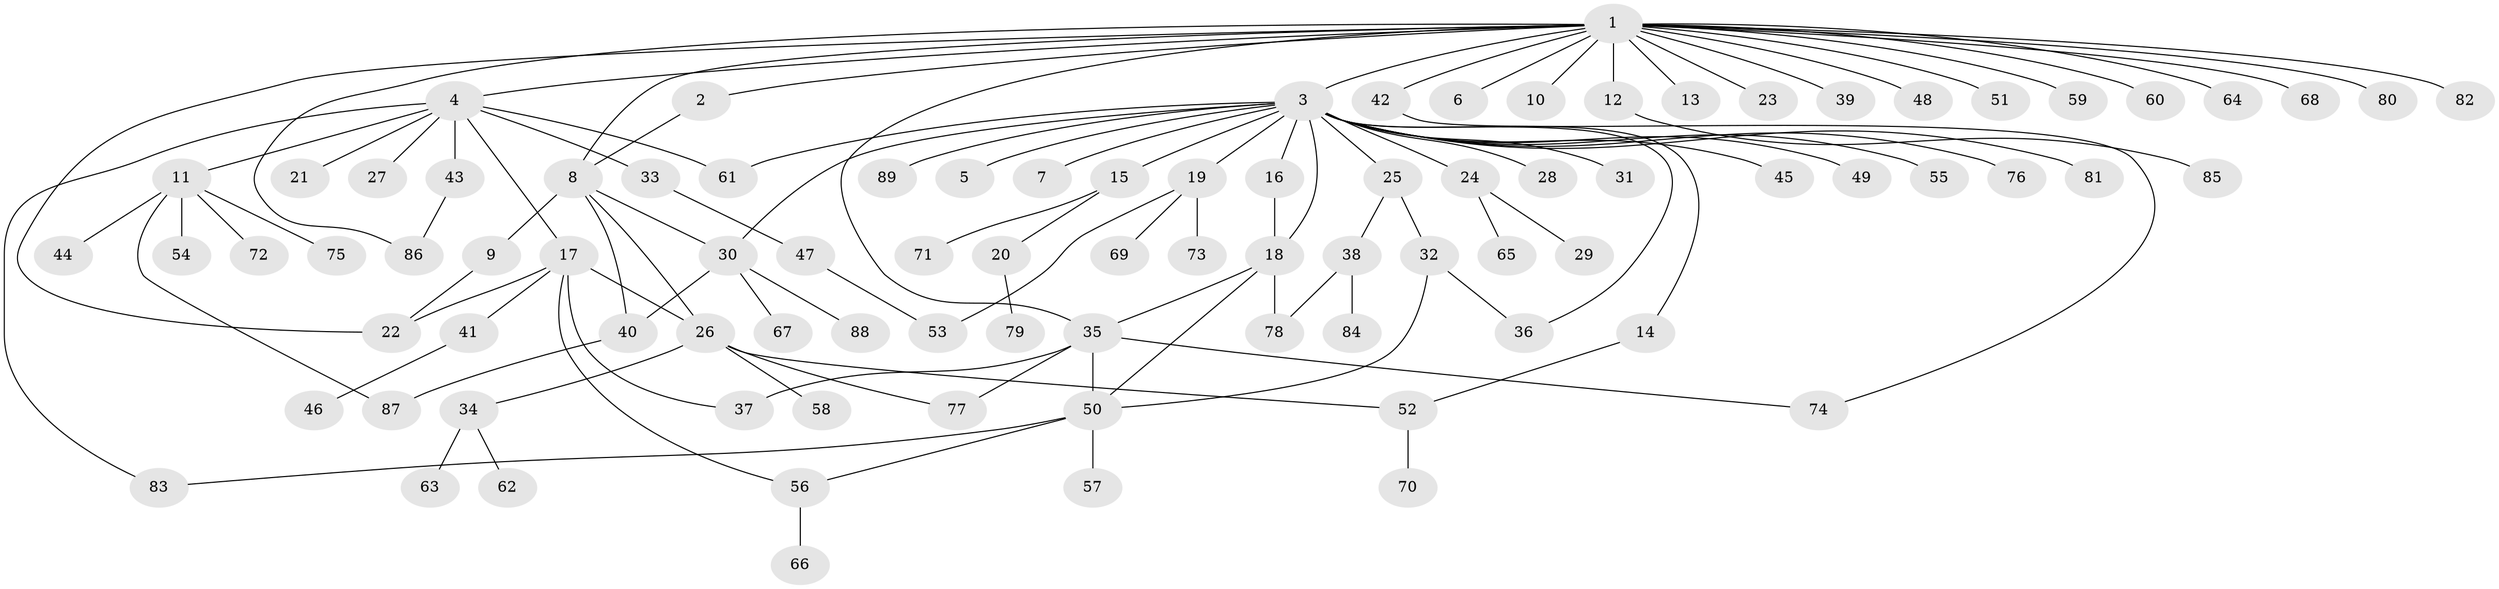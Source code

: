 // original degree distribution, {25: 0.007874015748031496, 3: 0.08661417322834646, 22: 0.007874015748031496, 10: 0.007874015748031496, 2: 0.18110236220472442, 1: 0.5669291338582677, 8: 0.015748031496062992, 7: 0.023622047244094488, 4: 0.07874015748031496, 6: 0.015748031496062992, 5: 0.007874015748031496}
// Generated by graph-tools (version 1.1) at 2025/50/03/04/25 22:50:09]
// undirected, 89 vertices, 110 edges
graph export_dot {
  node [color=gray90,style=filled];
  1;
  2;
  3;
  4;
  5;
  6;
  7;
  8;
  9;
  10;
  11;
  12;
  13;
  14;
  15;
  16;
  17;
  18;
  19;
  20;
  21;
  22;
  23;
  24;
  25;
  26;
  27;
  28;
  29;
  30;
  31;
  32;
  33;
  34;
  35;
  36;
  37;
  38;
  39;
  40;
  41;
  42;
  43;
  44;
  45;
  46;
  47;
  48;
  49;
  50;
  51;
  52;
  53;
  54;
  55;
  56;
  57;
  58;
  59;
  60;
  61;
  62;
  63;
  64;
  65;
  66;
  67;
  68;
  69;
  70;
  71;
  72;
  73;
  74;
  75;
  76;
  77;
  78;
  79;
  80;
  81;
  82;
  83;
  84;
  85;
  86;
  87;
  88;
  89;
  1 -- 2 [weight=1.0];
  1 -- 3 [weight=1.0];
  1 -- 4 [weight=1.0];
  1 -- 6 [weight=1.0];
  1 -- 8 [weight=1.0];
  1 -- 10 [weight=1.0];
  1 -- 12 [weight=1.0];
  1 -- 13 [weight=1.0];
  1 -- 22 [weight=1.0];
  1 -- 23 [weight=1.0];
  1 -- 35 [weight=1.0];
  1 -- 39 [weight=1.0];
  1 -- 42 [weight=2.0];
  1 -- 48 [weight=1.0];
  1 -- 51 [weight=1.0];
  1 -- 59 [weight=1.0];
  1 -- 60 [weight=1.0];
  1 -- 64 [weight=1.0];
  1 -- 68 [weight=1.0];
  1 -- 80 [weight=1.0];
  1 -- 82 [weight=1.0];
  1 -- 86 [weight=1.0];
  2 -- 8 [weight=1.0];
  3 -- 5 [weight=1.0];
  3 -- 7 [weight=1.0];
  3 -- 14 [weight=1.0];
  3 -- 15 [weight=1.0];
  3 -- 16 [weight=1.0];
  3 -- 18 [weight=1.0];
  3 -- 19 [weight=1.0];
  3 -- 24 [weight=1.0];
  3 -- 25 [weight=1.0];
  3 -- 28 [weight=1.0];
  3 -- 30 [weight=1.0];
  3 -- 31 [weight=1.0];
  3 -- 36 [weight=1.0];
  3 -- 45 [weight=1.0];
  3 -- 49 [weight=1.0];
  3 -- 55 [weight=1.0];
  3 -- 61 [weight=1.0];
  3 -- 76 [weight=1.0];
  3 -- 81 [weight=1.0];
  3 -- 89 [weight=1.0];
  4 -- 11 [weight=1.0];
  4 -- 17 [weight=1.0];
  4 -- 21 [weight=1.0];
  4 -- 27 [weight=1.0];
  4 -- 33 [weight=1.0];
  4 -- 43 [weight=1.0];
  4 -- 61 [weight=1.0];
  4 -- 83 [weight=1.0];
  8 -- 9 [weight=1.0];
  8 -- 26 [weight=1.0];
  8 -- 30 [weight=1.0];
  8 -- 40 [weight=1.0];
  9 -- 22 [weight=1.0];
  11 -- 44 [weight=1.0];
  11 -- 54 [weight=1.0];
  11 -- 72 [weight=1.0];
  11 -- 75 [weight=1.0];
  11 -- 87 [weight=1.0];
  12 -- 85 [weight=1.0];
  14 -- 52 [weight=1.0];
  15 -- 20 [weight=1.0];
  15 -- 71 [weight=1.0];
  16 -- 18 [weight=1.0];
  17 -- 22 [weight=1.0];
  17 -- 26 [weight=1.0];
  17 -- 37 [weight=1.0];
  17 -- 41 [weight=1.0];
  17 -- 56 [weight=1.0];
  18 -- 35 [weight=1.0];
  18 -- 50 [weight=1.0];
  18 -- 78 [weight=1.0];
  19 -- 53 [weight=1.0];
  19 -- 69 [weight=1.0];
  19 -- 73 [weight=1.0];
  20 -- 79 [weight=1.0];
  24 -- 29 [weight=1.0];
  24 -- 65 [weight=1.0];
  25 -- 32 [weight=1.0];
  25 -- 38 [weight=1.0];
  26 -- 34 [weight=1.0];
  26 -- 52 [weight=1.0];
  26 -- 58 [weight=1.0];
  26 -- 77 [weight=1.0];
  30 -- 40 [weight=1.0];
  30 -- 67 [weight=1.0];
  30 -- 88 [weight=1.0];
  32 -- 36 [weight=1.0];
  32 -- 50 [weight=1.0];
  33 -- 47 [weight=1.0];
  34 -- 62 [weight=1.0];
  34 -- 63 [weight=1.0];
  35 -- 37 [weight=2.0];
  35 -- 50 [weight=1.0];
  35 -- 74 [weight=1.0];
  35 -- 77 [weight=1.0];
  38 -- 78 [weight=1.0];
  38 -- 84 [weight=1.0];
  40 -- 87 [weight=1.0];
  41 -- 46 [weight=1.0];
  42 -- 74 [weight=1.0];
  43 -- 86 [weight=1.0];
  47 -- 53 [weight=1.0];
  50 -- 56 [weight=1.0];
  50 -- 57 [weight=1.0];
  50 -- 83 [weight=1.0];
  52 -- 70 [weight=1.0];
  56 -- 66 [weight=1.0];
}
